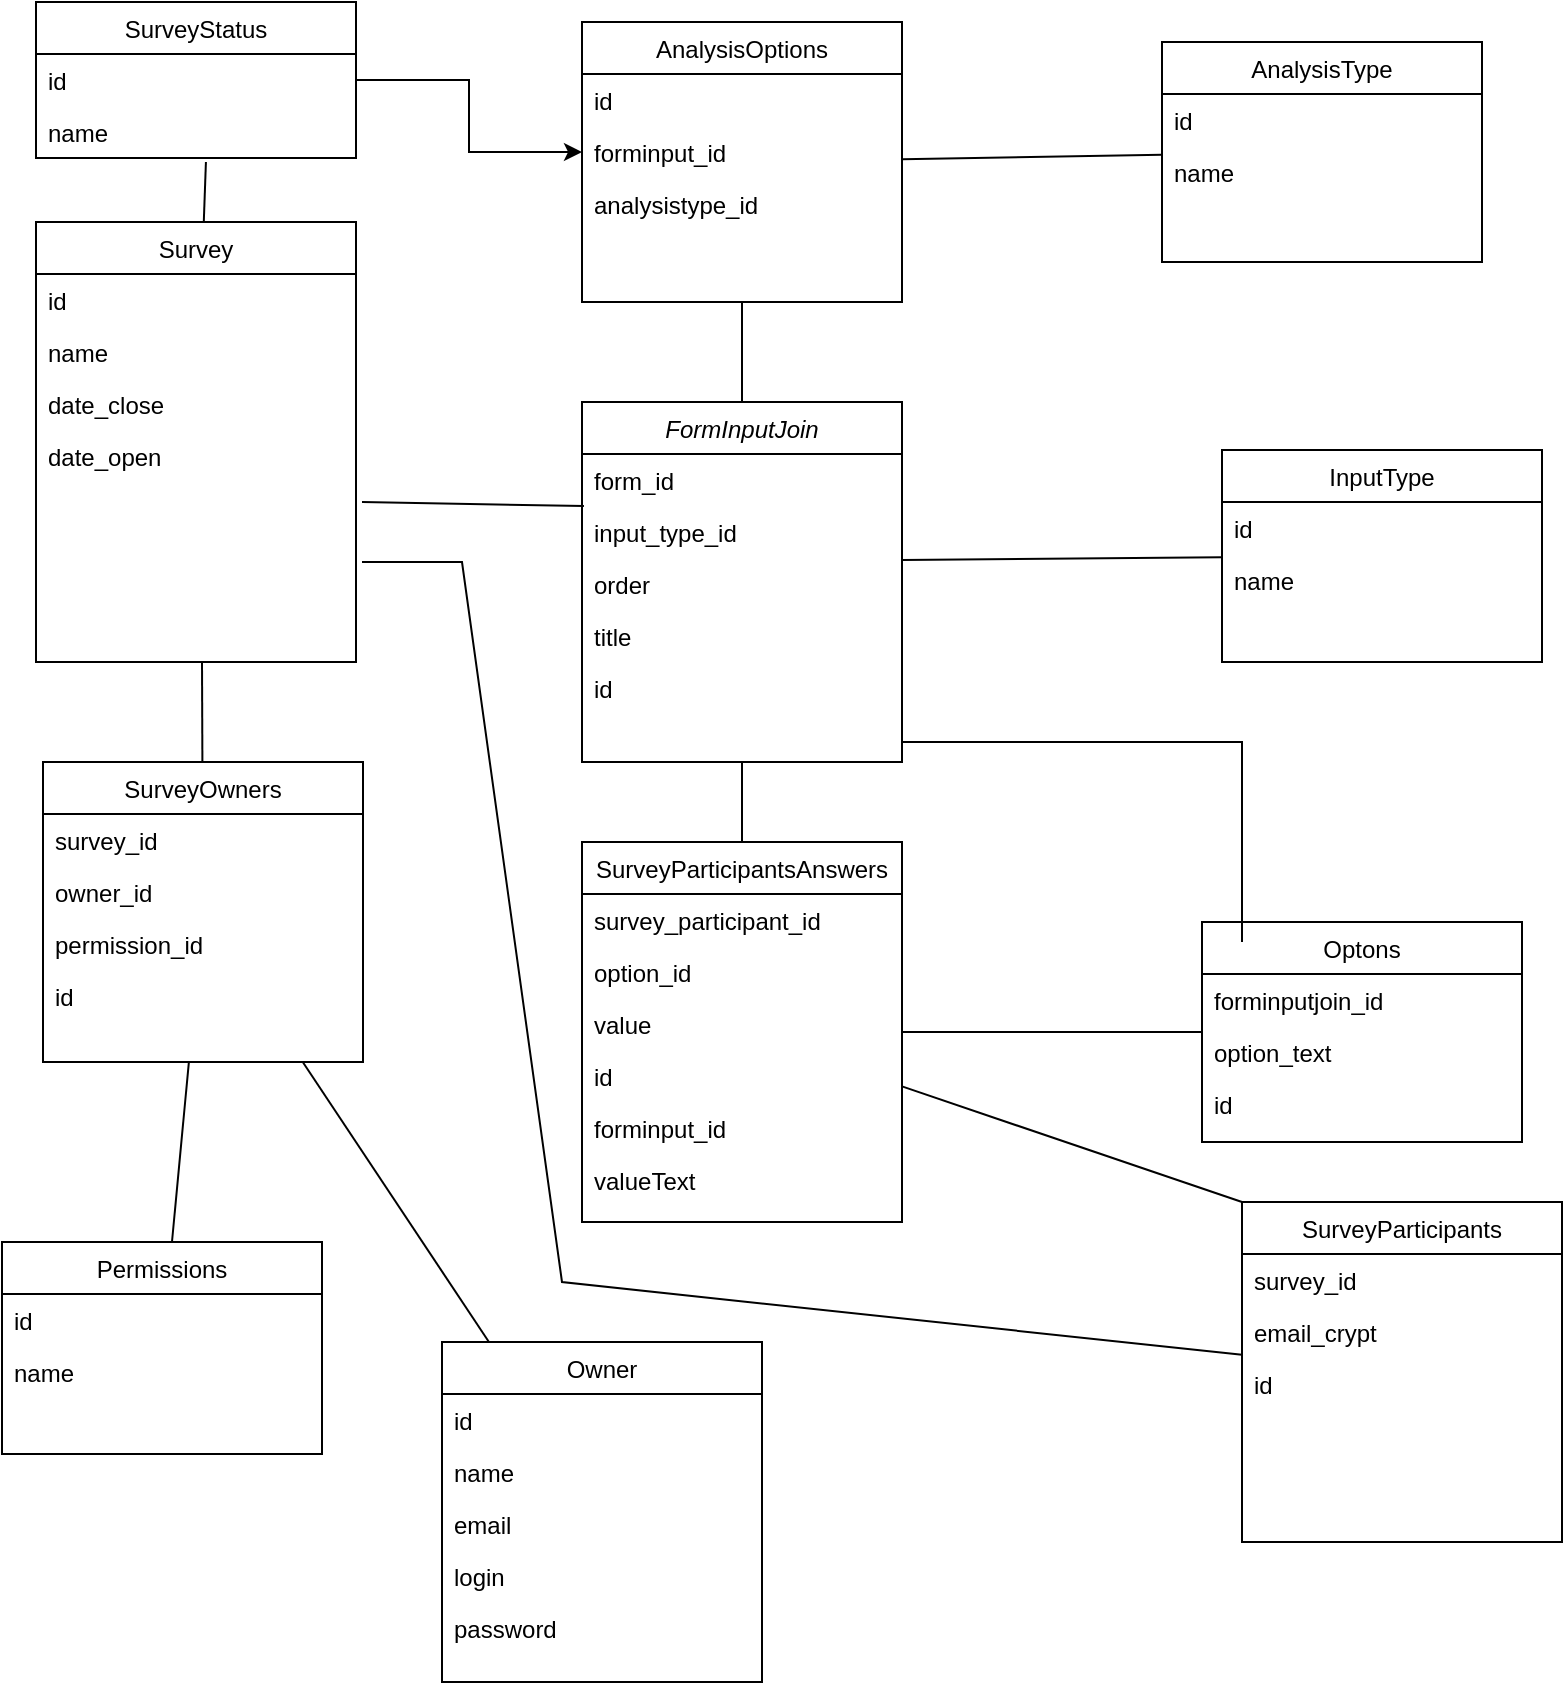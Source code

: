 <mxfile version="22.1.5" type="github">
  <diagram id="C5RBs43oDa-KdzZeNtuy" name="Page-1">
    <mxGraphModel dx="1434" dy="726" grid="1" gridSize="10" guides="1" tooltips="1" connect="1" arrows="1" fold="1" page="1" pageScale="1" pageWidth="827" pageHeight="1169" math="0" shadow="0">
      <root>
        <mxCell id="WIyWlLk6GJQsqaUBKTNV-0" />
        <mxCell id="WIyWlLk6GJQsqaUBKTNV-1" parent="WIyWlLk6GJQsqaUBKTNV-0" />
        <mxCell id="zkfFHV4jXpPFQw0GAbJ--0" value="FormInputJoin" style="swimlane;fontStyle=2;align=center;verticalAlign=top;childLayout=stackLayout;horizontal=1;startSize=26;horizontalStack=0;resizeParent=1;resizeLast=0;collapsible=1;marginBottom=0;rounded=0;shadow=0;strokeWidth=1;" parent="WIyWlLk6GJQsqaUBKTNV-1" vertex="1">
          <mxGeometry x="310" y="270" width="160" height="180" as="geometry">
            <mxRectangle x="230" y="140" width="160" height="26" as="alternateBounds" />
          </mxGeometry>
        </mxCell>
        <mxCell id="zkfFHV4jXpPFQw0GAbJ--1" value="form_id" style="text;align=left;verticalAlign=top;spacingLeft=4;spacingRight=4;overflow=hidden;rotatable=0;points=[[0,0.5],[1,0.5]];portConstraint=eastwest;" parent="zkfFHV4jXpPFQw0GAbJ--0" vertex="1">
          <mxGeometry y="26" width="160" height="26" as="geometry" />
        </mxCell>
        <mxCell id="zkfFHV4jXpPFQw0GAbJ--2" value="input_type_id" style="text;align=left;verticalAlign=top;spacingLeft=4;spacingRight=4;overflow=hidden;rotatable=0;points=[[0,0.5],[1,0.5]];portConstraint=eastwest;rounded=0;shadow=0;html=0;" parent="zkfFHV4jXpPFQw0GAbJ--0" vertex="1">
          <mxGeometry y="52" width="160" height="26" as="geometry" />
        </mxCell>
        <mxCell id="zkfFHV4jXpPFQw0GAbJ--3" value="order" style="text;align=left;verticalAlign=top;spacingLeft=4;spacingRight=4;overflow=hidden;rotatable=0;points=[[0,0.5],[1,0.5]];portConstraint=eastwest;rounded=0;shadow=0;html=0;" parent="zkfFHV4jXpPFQw0GAbJ--0" vertex="1">
          <mxGeometry y="78" width="160" height="26" as="geometry" />
        </mxCell>
        <mxCell id="u7bgGWSY8uR-W4dwmGND-0" value="title" style="text;align=left;verticalAlign=top;spacingLeft=4;spacingRight=4;overflow=hidden;rotatable=0;points=[[0,0.5],[1,0.5]];portConstraint=eastwest;rounded=0;shadow=0;html=0;" parent="zkfFHV4jXpPFQw0GAbJ--0" vertex="1">
          <mxGeometry y="104" width="160" height="26" as="geometry" />
        </mxCell>
        <mxCell id="8-GbtZwTEeItu25B0TSr-12" value="id" style="text;align=left;verticalAlign=top;spacingLeft=4;spacingRight=4;overflow=hidden;rotatable=0;points=[[0,0.5],[1,0.5]];portConstraint=eastwest;rounded=0;shadow=0;html=0;" parent="zkfFHV4jXpPFQw0GAbJ--0" vertex="1">
          <mxGeometry y="130" width="160" height="26" as="geometry" />
        </mxCell>
        <mxCell id="zkfFHV4jXpPFQw0GAbJ--17" value="InputType" style="swimlane;fontStyle=0;align=center;verticalAlign=top;childLayout=stackLayout;horizontal=1;startSize=26;horizontalStack=0;resizeParent=1;resizeLast=0;collapsible=1;marginBottom=0;rounded=0;shadow=0;strokeWidth=1;" parent="WIyWlLk6GJQsqaUBKTNV-1" vertex="1">
          <mxGeometry x="630" y="294" width="160" height="106" as="geometry">
            <mxRectangle x="550" y="140" width="160" height="26" as="alternateBounds" />
          </mxGeometry>
        </mxCell>
        <mxCell id="zkfFHV4jXpPFQw0GAbJ--18" value="id&#xa;" style="text;align=left;verticalAlign=top;spacingLeft=4;spacingRight=4;overflow=hidden;rotatable=0;points=[[0,0.5],[1,0.5]];portConstraint=eastwest;" parent="zkfFHV4jXpPFQw0GAbJ--17" vertex="1">
          <mxGeometry y="26" width="160" height="26" as="geometry" />
        </mxCell>
        <mxCell id="zkfFHV4jXpPFQw0GAbJ--19" value="name" style="text;align=left;verticalAlign=top;spacingLeft=4;spacingRight=4;overflow=hidden;rotatable=0;points=[[0,0.5],[1,0.5]];portConstraint=eastwest;rounded=0;shadow=0;html=0;" parent="zkfFHV4jXpPFQw0GAbJ--17" vertex="1">
          <mxGeometry y="52" width="160" height="26" as="geometry" />
        </mxCell>
        <mxCell id="kOu6i0DTDplSP8PJNy0f-0" value="Survey" style="swimlane;fontStyle=0;align=center;verticalAlign=top;childLayout=stackLayout;horizontal=1;startSize=26;horizontalStack=0;resizeParent=1;resizeLast=0;collapsible=1;marginBottom=0;rounded=0;shadow=0;strokeWidth=1;" parent="WIyWlLk6GJQsqaUBKTNV-1" vertex="1">
          <mxGeometry x="37" y="180" width="160" height="220" as="geometry">
            <mxRectangle x="550" y="140" width="160" height="26" as="alternateBounds" />
          </mxGeometry>
        </mxCell>
        <mxCell id="kOu6i0DTDplSP8PJNy0f-1" value="id&#xa;" style="text;align=left;verticalAlign=top;spacingLeft=4;spacingRight=4;overflow=hidden;rotatable=0;points=[[0,0.5],[1,0.5]];portConstraint=eastwest;" parent="kOu6i0DTDplSP8PJNy0f-0" vertex="1">
          <mxGeometry y="26" width="160" height="26" as="geometry" />
        </mxCell>
        <mxCell id="kOu6i0DTDplSP8PJNy0f-2" value="name" style="text;align=left;verticalAlign=top;spacingLeft=4;spacingRight=4;overflow=hidden;rotatable=0;points=[[0,0.5],[1,0.5]];portConstraint=eastwest;rounded=0;shadow=0;html=0;" parent="kOu6i0DTDplSP8PJNy0f-0" vertex="1">
          <mxGeometry y="52" width="160" height="26" as="geometry" />
        </mxCell>
        <mxCell id="kOu6i0DTDplSP8PJNy0f-6" value="date_close" style="text;align=left;verticalAlign=top;spacingLeft=4;spacingRight=4;overflow=hidden;rotatable=0;points=[[0,0.5],[1,0.5]];portConstraint=eastwest;rounded=0;shadow=0;html=0;" parent="kOu6i0DTDplSP8PJNy0f-0" vertex="1">
          <mxGeometry y="78" width="160" height="26" as="geometry" />
        </mxCell>
        <mxCell id="kOu6i0DTDplSP8PJNy0f-7" value="date_open" style="text;align=left;verticalAlign=top;spacingLeft=4;spacingRight=4;overflow=hidden;rotatable=0;points=[[0,0.5],[1,0.5]];portConstraint=eastwest;rounded=0;shadow=0;html=0;" parent="kOu6i0DTDplSP8PJNy0f-0" vertex="1">
          <mxGeometry y="104" width="160" height="26" as="geometry" />
        </mxCell>
        <mxCell id="kOu6i0DTDplSP8PJNy0f-10" value="" style="endArrow=none;html=1;rounded=0;entryX=0.006;entryY=0;entryDx=0;entryDy=0;entryPerimeter=0;" parent="WIyWlLk6GJQsqaUBKTNV-1" target="zkfFHV4jXpPFQw0GAbJ--2" edge="1">
          <mxGeometry width="50" height="50" relative="1" as="geometry">
            <mxPoint x="200" y="320" as="sourcePoint" />
            <mxPoint x="440" y="400" as="targetPoint" />
          </mxGeometry>
        </mxCell>
        <mxCell id="u7bgGWSY8uR-W4dwmGND-2" value="Owner" style="swimlane;fontStyle=0;align=center;verticalAlign=top;childLayout=stackLayout;horizontal=1;startSize=26;horizontalStack=0;resizeParent=1;resizeLast=0;collapsible=1;marginBottom=0;rounded=0;shadow=0;strokeWidth=1;" parent="WIyWlLk6GJQsqaUBKTNV-1" vertex="1">
          <mxGeometry x="240" y="740" width="160" height="170" as="geometry">
            <mxRectangle x="550" y="140" width="160" height="26" as="alternateBounds" />
          </mxGeometry>
        </mxCell>
        <mxCell id="u7bgGWSY8uR-W4dwmGND-3" value="id&#xa;" style="text;align=left;verticalAlign=top;spacingLeft=4;spacingRight=4;overflow=hidden;rotatable=0;points=[[0,0.5],[1,0.5]];portConstraint=eastwest;" parent="u7bgGWSY8uR-W4dwmGND-2" vertex="1">
          <mxGeometry y="26" width="160" height="26" as="geometry" />
        </mxCell>
        <mxCell id="u7bgGWSY8uR-W4dwmGND-5" value="name" style="text;align=left;verticalAlign=top;spacingLeft=4;spacingRight=4;overflow=hidden;rotatable=0;points=[[0,0.5],[1,0.5]];portConstraint=eastwest;rounded=0;shadow=0;html=0;" parent="u7bgGWSY8uR-W4dwmGND-2" vertex="1">
          <mxGeometry y="52" width="160" height="26" as="geometry" />
        </mxCell>
        <mxCell id="u7bgGWSY8uR-W4dwmGND-6" value="email" style="text;align=left;verticalAlign=top;spacingLeft=4;spacingRight=4;overflow=hidden;rotatable=0;points=[[0,0.5],[1,0.5]];portConstraint=eastwest;rounded=0;shadow=0;html=0;" parent="u7bgGWSY8uR-W4dwmGND-2" vertex="1">
          <mxGeometry y="78" width="160" height="26" as="geometry" />
        </mxCell>
        <mxCell id="u7bgGWSY8uR-W4dwmGND-7" value="login" style="text;align=left;verticalAlign=top;spacingLeft=4;spacingRight=4;overflow=hidden;rotatable=0;points=[[0,0.5],[1,0.5]];portConstraint=eastwest;rounded=0;shadow=0;html=0;" parent="u7bgGWSY8uR-W4dwmGND-2" vertex="1">
          <mxGeometry y="104" width="160" height="26" as="geometry" />
        </mxCell>
        <mxCell id="u7bgGWSY8uR-W4dwmGND-8" value="password" style="text;align=left;verticalAlign=top;spacingLeft=4;spacingRight=4;overflow=hidden;rotatable=0;points=[[0,0.5],[1,0.5]];portConstraint=eastwest;rounded=0;shadow=0;html=0;" parent="u7bgGWSY8uR-W4dwmGND-2" vertex="1">
          <mxGeometry y="130" width="160" height="26" as="geometry" />
        </mxCell>
        <mxCell id="u7bgGWSY8uR-W4dwmGND-10" value="SurveyOwners" style="swimlane;fontStyle=0;align=center;verticalAlign=top;childLayout=stackLayout;horizontal=1;startSize=26;horizontalStack=0;resizeParent=1;resizeLast=0;collapsible=1;marginBottom=0;rounded=0;shadow=0;strokeWidth=1;" parent="WIyWlLk6GJQsqaUBKTNV-1" vertex="1">
          <mxGeometry x="40.5" y="450" width="160" height="150" as="geometry">
            <mxRectangle x="550" y="140" width="160" height="26" as="alternateBounds" />
          </mxGeometry>
        </mxCell>
        <mxCell id="u7bgGWSY8uR-W4dwmGND-11" value="survey_id" style="text;align=left;verticalAlign=top;spacingLeft=4;spacingRight=4;overflow=hidden;rotatable=0;points=[[0,0.5],[1,0.5]];portConstraint=eastwest;" parent="u7bgGWSY8uR-W4dwmGND-10" vertex="1">
          <mxGeometry y="26" width="160" height="26" as="geometry" />
        </mxCell>
        <mxCell id="u7bgGWSY8uR-W4dwmGND-12" value="owner_id" style="text;align=left;verticalAlign=top;spacingLeft=4;spacingRight=4;overflow=hidden;rotatable=0;points=[[0,0.5],[1,0.5]];portConstraint=eastwest;rounded=0;shadow=0;html=0;" parent="u7bgGWSY8uR-W4dwmGND-10" vertex="1">
          <mxGeometry y="52" width="160" height="26" as="geometry" />
        </mxCell>
        <mxCell id="u7bgGWSY8uR-W4dwmGND-13" value="permission_id" style="text;align=left;verticalAlign=top;spacingLeft=4;spacingRight=4;overflow=hidden;rotatable=0;points=[[0,0.5],[1,0.5]];portConstraint=eastwest;rounded=0;shadow=0;html=0;" parent="u7bgGWSY8uR-W4dwmGND-10" vertex="1">
          <mxGeometry y="78" width="160" height="26" as="geometry" />
        </mxCell>
        <mxCell id="8-GbtZwTEeItu25B0TSr-10" value="id" style="text;align=left;verticalAlign=top;spacingLeft=4;spacingRight=4;overflow=hidden;rotatable=0;points=[[0,0.5],[1,0.5]];portConstraint=eastwest;rounded=0;shadow=0;html=0;" parent="u7bgGWSY8uR-W4dwmGND-10" vertex="1">
          <mxGeometry y="104" width="160" height="26" as="geometry" />
        </mxCell>
        <mxCell id="u7bgGWSY8uR-W4dwmGND-18" value="Optons" style="swimlane;fontStyle=0;align=center;verticalAlign=top;childLayout=stackLayout;horizontal=1;startSize=26;horizontalStack=0;resizeParent=1;resizeLast=0;collapsible=1;marginBottom=0;rounded=0;shadow=0;strokeWidth=1;" parent="WIyWlLk6GJQsqaUBKTNV-1" vertex="1">
          <mxGeometry x="620" y="530" width="160" height="110" as="geometry">
            <mxRectangle x="550" y="140" width="160" height="26" as="alternateBounds" />
          </mxGeometry>
        </mxCell>
        <mxCell id="u7bgGWSY8uR-W4dwmGND-19" value="forminputjoin_id" style="text;align=left;verticalAlign=top;spacingLeft=4;spacingRight=4;overflow=hidden;rotatable=0;points=[[0,0.5],[1,0.5]];portConstraint=eastwest;" parent="u7bgGWSY8uR-W4dwmGND-18" vertex="1">
          <mxGeometry y="26" width="160" height="26" as="geometry" />
        </mxCell>
        <mxCell id="u7bgGWSY8uR-W4dwmGND-20" value="option_text" style="text;align=left;verticalAlign=top;spacingLeft=4;spacingRight=4;overflow=hidden;rotatable=0;points=[[0,0.5],[1,0.5]];portConstraint=eastwest;rounded=0;shadow=0;html=0;" parent="u7bgGWSY8uR-W4dwmGND-18" vertex="1">
          <mxGeometry y="52" width="160" height="26" as="geometry" />
        </mxCell>
        <mxCell id="u7bgGWSY8uR-W4dwmGND-37" value="id&#xa;" style="text;align=left;verticalAlign=top;spacingLeft=4;spacingRight=4;overflow=hidden;rotatable=0;points=[[0,0.5],[1,0.5]];portConstraint=eastwest;" parent="u7bgGWSY8uR-W4dwmGND-18" vertex="1">
          <mxGeometry y="78" width="160" height="26" as="geometry" />
        </mxCell>
        <mxCell id="u7bgGWSY8uR-W4dwmGND-24" value="SurveyParticipants" style="swimlane;fontStyle=0;align=center;verticalAlign=top;childLayout=stackLayout;horizontal=1;startSize=26;horizontalStack=0;resizeParent=1;resizeLast=0;collapsible=1;marginBottom=0;rounded=0;shadow=0;strokeWidth=1;" parent="WIyWlLk6GJQsqaUBKTNV-1" vertex="1">
          <mxGeometry x="640" y="670" width="160" height="170" as="geometry">
            <mxRectangle x="550" y="140" width="160" height="26" as="alternateBounds" />
          </mxGeometry>
        </mxCell>
        <mxCell id="u7bgGWSY8uR-W4dwmGND-25" value="survey_id" style="text;align=left;verticalAlign=top;spacingLeft=4;spacingRight=4;overflow=hidden;rotatable=0;points=[[0,0.5],[1,0.5]];portConstraint=eastwest;" parent="u7bgGWSY8uR-W4dwmGND-24" vertex="1">
          <mxGeometry y="26" width="160" height="26" as="geometry" />
        </mxCell>
        <mxCell id="u7bgGWSY8uR-W4dwmGND-26" value="email_crypt" style="text;align=left;verticalAlign=top;spacingLeft=4;spacingRight=4;overflow=hidden;rotatable=0;points=[[0,0.5],[1,0.5]];portConstraint=eastwest;rounded=0;shadow=0;html=0;" parent="u7bgGWSY8uR-W4dwmGND-24" vertex="1">
          <mxGeometry y="52" width="160" height="26" as="geometry" />
        </mxCell>
        <mxCell id="u7bgGWSY8uR-W4dwmGND-30" value="id&#xa;" style="text;align=left;verticalAlign=top;spacingLeft=4;spacingRight=4;overflow=hidden;rotatable=0;points=[[0,0.5],[1,0.5]];portConstraint=eastwest;" parent="u7bgGWSY8uR-W4dwmGND-24" vertex="1">
          <mxGeometry y="78" width="160" height="26" as="geometry" />
        </mxCell>
        <mxCell id="u7bgGWSY8uR-W4dwmGND-31" value="SurveyParticipantsAnswers" style="swimlane;fontStyle=0;align=center;verticalAlign=top;childLayout=stackLayout;horizontal=1;startSize=26;horizontalStack=0;resizeParent=1;resizeLast=0;collapsible=1;marginBottom=0;rounded=0;shadow=0;strokeWidth=1;" parent="WIyWlLk6GJQsqaUBKTNV-1" vertex="1">
          <mxGeometry x="310" y="490" width="160" height="190" as="geometry">
            <mxRectangle x="550" y="140" width="160" height="26" as="alternateBounds" />
          </mxGeometry>
        </mxCell>
        <mxCell id="u7bgGWSY8uR-W4dwmGND-32" value="survey_participant_id" style="text;align=left;verticalAlign=top;spacingLeft=4;spacingRight=4;overflow=hidden;rotatable=0;points=[[0,0.5],[1,0.5]];portConstraint=eastwest;" parent="u7bgGWSY8uR-W4dwmGND-31" vertex="1">
          <mxGeometry y="26" width="160" height="26" as="geometry" />
        </mxCell>
        <mxCell id="u7bgGWSY8uR-W4dwmGND-33" value="option_id" style="text;align=left;verticalAlign=top;spacingLeft=4;spacingRight=4;overflow=hidden;rotatable=0;points=[[0,0.5],[1,0.5]];portConstraint=eastwest;rounded=0;shadow=0;html=0;" parent="u7bgGWSY8uR-W4dwmGND-31" vertex="1">
          <mxGeometry y="52" width="160" height="26" as="geometry" />
        </mxCell>
        <mxCell id="u7bgGWSY8uR-W4dwmGND-34" value="value" style="text;align=left;verticalAlign=top;spacingLeft=4;spacingRight=4;overflow=hidden;rotatable=0;points=[[0,0.5],[1,0.5]];portConstraint=eastwest;rounded=0;shadow=0;html=0;" parent="u7bgGWSY8uR-W4dwmGND-31" vertex="1">
          <mxGeometry y="78" width="160" height="26" as="geometry" />
        </mxCell>
        <mxCell id="u7bgGWSY8uR-W4dwmGND-36" value="id&#xa;" style="text;align=left;verticalAlign=top;spacingLeft=4;spacingRight=4;overflow=hidden;rotatable=0;points=[[0,0.5],[1,0.5]];portConstraint=eastwest;" parent="u7bgGWSY8uR-W4dwmGND-31" vertex="1">
          <mxGeometry y="104" width="160" height="26" as="geometry" />
        </mxCell>
        <mxCell id="8-GbtZwTEeItu25B0TSr-8" value="forminput_id" style="text;align=left;verticalAlign=top;spacingLeft=4;spacingRight=4;overflow=hidden;rotatable=0;points=[[0,0.5],[1,0.5]];portConstraint=eastwest;rounded=0;shadow=0;html=0;" parent="u7bgGWSY8uR-W4dwmGND-31" vertex="1">
          <mxGeometry y="130" width="160" height="26" as="geometry" />
        </mxCell>
        <mxCell id="8-GbtZwTEeItu25B0TSr-24" value="valueText" style="text;align=left;verticalAlign=top;spacingLeft=4;spacingRight=4;overflow=hidden;rotatable=0;points=[[0,0.5],[1,0.5]];portConstraint=eastwest;rounded=0;shadow=0;html=0;" parent="u7bgGWSY8uR-W4dwmGND-31" vertex="1">
          <mxGeometry y="156" width="160" height="26" as="geometry" />
        </mxCell>
        <mxCell id="8-GbtZwTEeItu25B0TSr-0" value="" style="endArrow=none;html=1;rounded=0;" parent="WIyWlLk6GJQsqaUBKTNV-1" source="u7bgGWSY8uR-W4dwmGND-10" edge="1">
          <mxGeometry width="50" height="50" relative="1" as="geometry">
            <mxPoint x="373" y="486" as="sourcePoint" />
            <mxPoint x="120" y="400" as="targetPoint" />
          </mxGeometry>
        </mxCell>
        <mxCell id="8-GbtZwTEeItu25B0TSr-1" value="" style="endArrow=none;html=1;rounded=0;" parent="WIyWlLk6GJQsqaUBKTNV-1" source="u7bgGWSY8uR-W4dwmGND-2" target="u7bgGWSY8uR-W4dwmGND-10" edge="1">
          <mxGeometry width="50" height="50" relative="1" as="geometry">
            <mxPoint x="450" y="520" as="sourcePoint" />
            <mxPoint x="500" y="470" as="targetPoint" />
          </mxGeometry>
        </mxCell>
        <mxCell id="8-GbtZwTEeItu25B0TSr-2" value="" style="endArrow=none;html=1;rounded=0;" parent="WIyWlLk6GJQsqaUBKTNV-1" source="u7bgGWSY8uR-W4dwmGND-24" edge="1">
          <mxGeometry width="50" height="50" relative="1" as="geometry">
            <mxPoint x="450" y="520" as="sourcePoint" />
            <mxPoint x="200" y="350" as="targetPoint" />
            <Array as="points">
              <mxPoint x="300" y="710" />
              <mxPoint x="250" y="350" />
            </Array>
          </mxGeometry>
        </mxCell>
        <mxCell id="8-GbtZwTEeItu25B0TSr-3" value="" style="endArrow=none;html=1;rounded=0;exitX=0.125;exitY=0.091;exitDx=0;exitDy=0;exitPerimeter=0;" parent="WIyWlLk6GJQsqaUBKTNV-1" source="u7bgGWSY8uR-W4dwmGND-18" edge="1">
          <mxGeometry width="50" height="50" relative="1" as="geometry">
            <mxPoint x="450" y="520" as="sourcePoint" />
            <mxPoint x="470" y="440" as="targetPoint" />
            <Array as="points">
              <mxPoint x="640" y="440" />
            </Array>
          </mxGeometry>
        </mxCell>
        <mxCell id="8-GbtZwTEeItu25B0TSr-4" value="" style="endArrow=none;html=1;rounded=0;" parent="WIyWlLk6GJQsqaUBKTNV-1" source="u7bgGWSY8uR-W4dwmGND-31" target="u7bgGWSY8uR-W4dwmGND-18" edge="1">
          <mxGeometry width="50" height="50" relative="1" as="geometry">
            <mxPoint x="450" y="520" as="sourcePoint" />
            <mxPoint x="500" y="470" as="targetPoint" />
          </mxGeometry>
        </mxCell>
        <mxCell id="8-GbtZwTEeItu25B0TSr-5" value="" style="endArrow=none;html=1;rounded=0;" parent="WIyWlLk6GJQsqaUBKTNV-1" source="u7bgGWSY8uR-W4dwmGND-24" target="u7bgGWSY8uR-W4dwmGND-31" edge="1">
          <mxGeometry width="50" height="50" relative="1" as="geometry">
            <mxPoint x="450" y="520" as="sourcePoint" />
            <mxPoint x="500" y="470" as="targetPoint" />
            <Array as="points">
              <mxPoint x="640" y="670" />
            </Array>
          </mxGeometry>
        </mxCell>
        <mxCell id="8-GbtZwTEeItu25B0TSr-9" value="" style="endArrow=none;html=1;rounded=0;" parent="WIyWlLk6GJQsqaUBKTNV-1" source="u7bgGWSY8uR-W4dwmGND-31" target="zkfFHV4jXpPFQw0GAbJ--0" edge="1">
          <mxGeometry width="50" height="50" relative="1" as="geometry">
            <mxPoint x="450" y="520" as="sourcePoint" />
            <mxPoint x="500" y="470" as="targetPoint" />
          </mxGeometry>
        </mxCell>
        <mxCell id="8-GbtZwTEeItu25B0TSr-13" value="AnalysisOptions" style="swimlane;fontStyle=0;align=center;verticalAlign=top;childLayout=stackLayout;horizontal=1;startSize=26;horizontalStack=0;resizeParent=1;resizeLast=0;collapsible=1;marginBottom=0;rounded=0;shadow=0;strokeWidth=1;" parent="WIyWlLk6GJQsqaUBKTNV-1" vertex="1">
          <mxGeometry x="310" y="80" width="160" height="140" as="geometry">
            <mxRectangle x="550" y="140" width="160" height="26" as="alternateBounds" />
          </mxGeometry>
        </mxCell>
        <mxCell id="8-GbtZwTEeItu25B0TSr-14" value="id&#xa;" style="text;align=left;verticalAlign=top;spacingLeft=4;spacingRight=4;overflow=hidden;rotatable=0;points=[[0,0.5],[1,0.5]];portConstraint=eastwest;" parent="8-GbtZwTEeItu25B0TSr-13" vertex="1">
          <mxGeometry y="26" width="160" height="26" as="geometry" />
        </mxCell>
        <mxCell id="8-GbtZwTEeItu25B0TSr-15" value="forminput_id" style="text;align=left;verticalAlign=top;spacingLeft=4;spacingRight=4;overflow=hidden;rotatable=0;points=[[0,0.5],[1,0.5]];portConstraint=eastwest;rounded=0;shadow=0;html=0;" parent="8-GbtZwTEeItu25B0TSr-13" vertex="1">
          <mxGeometry y="52" width="160" height="26" as="geometry" />
        </mxCell>
        <mxCell id="8-GbtZwTEeItu25B0TSr-16" value="analysistype_id" style="text;align=left;verticalAlign=top;spacingLeft=4;spacingRight=4;overflow=hidden;rotatable=0;points=[[0,0.5],[1,0.5]];portConstraint=eastwest;rounded=0;shadow=0;html=0;" parent="8-GbtZwTEeItu25B0TSr-13" vertex="1">
          <mxGeometry y="78" width="160" height="26" as="geometry" />
        </mxCell>
        <mxCell id="8-GbtZwTEeItu25B0TSr-17" value="" style="endArrow=none;html=1;rounded=0;" parent="WIyWlLk6GJQsqaUBKTNV-1" source="zkfFHV4jXpPFQw0GAbJ--0" target="8-GbtZwTEeItu25B0TSr-13" edge="1">
          <mxGeometry width="50" height="50" relative="1" as="geometry">
            <mxPoint x="450" y="520" as="sourcePoint" />
            <mxPoint x="500" y="470" as="targetPoint" />
          </mxGeometry>
        </mxCell>
        <mxCell id="8-GbtZwTEeItu25B0TSr-18" value="AnalysisType" style="swimlane;fontStyle=0;align=center;verticalAlign=top;childLayout=stackLayout;horizontal=1;startSize=26;horizontalStack=0;resizeParent=1;resizeLast=0;collapsible=1;marginBottom=0;rounded=0;shadow=0;strokeWidth=1;" parent="WIyWlLk6GJQsqaUBKTNV-1" vertex="1">
          <mxGeometry x="600" y="90" width="160" height="110" as="geometry">
            <mxRectangle x="550" y="140" width="160" height="26" as="alternateBounds" />
          </mxGeometry>
        </mxCell>
        <mxCell id="8-GbtZwTEeItu25B0TSr-19" value="id" style="text;align=left;verticalAlign=top;spacingLeft=4;spacingRight=4;overflow=hidden;rotatable=0;points=[[0,0.5],[1,0.5]];portConstraint=eastwest;" parent="8-GbtZwTEeItu25B0TSr-18" vertex="1">
          <mxGeometry y="26" width="160" height="26" as="geometry" />
        </mxCell>
        <mxCell id="8-GbtZwTEeItu25B0TSr-20" value="name" style="text;align=left;verticalAlign=top;spacingLeft=4;spacingRight=4;overflow=hidden;rotatable=0;points=[[0,0.5],[1,0.5]];portConstraint=eastwest;rounded=0;shadow=0;html=0;" parent="8-GbtZwTEeItu25B0TSr-18" vertex="1">
          <mxGeometry y="52" width="160" height="26" as="geometry" />
        </mxCell>
        <mxCell id="8-GbtZwTEeItu25B0TSr-22" value="" style="endArrow=none;html=1;rounded=0;" parent="WIyWlLk6GJQsqaUBKTNV-1" source="8-GbtZwTEeItu25B0TSr-13" target="8-GbtZwTEeItu25B0TSr-18" edge="1">
          <mxGeometry width="50" height="50" relative="1" as="geometry">
            <mxPoint x="450" y="520" as="sourcePoint" />
            <mxPoint x="500" y="470" as="targetPoint" />
          </mxGeometry>
        </mxCell>
        <mxCell id="8-GbtZwTEeItu25B0TSr-23" value="" style="endArrow=none;html=1;rounded=0;exitX=1;exitY=0.038;exitDx=0;exitDy=0;exitPerimeter=0;" parent="WIyWlLk6GJQsqaUBKTNV-1" source="zkfFHV4jXpPFQw0GAbJ--3" target="zkfFHV4jXpPFQw0GAbJ--17" edge="1">
          <mxGeometry width="50" height="50" relative="1" as="geometry">
            <mxPoint x="450" y="520" as="sourcePoint" />
            <mxPoint x="500" y="470" as="targetPoint" />
          </mxGeometry>
        </mxCell>
        <mxCell id="FLMcfcCPaVBWkpBxLue3-0" value="Permissions" style="swimlane;fontStyle=0;align=center;verticalAlign=top;childLayout=stackLayout;horizontal=1;startSize=26;horizontalStack=0;resizeParent=1;resizeLast=0;collapsible=1;marginBottom=0;rounded=0;shadow=0;strokeWidth=1;" parent="WIyWlLk6GJQsqaUBKTNV-1" vertex="1">
          <mxGeometry x="20" y="690" width="160" height="106" as="geometry">
            <mxRectangle x="550" y="140" width="160" height="26" as="alternateBounds" />
          </mxGeometry>
        </mxCell>
        <mxCell id="FLMcfcCPaVBWkpBxLue3-1" value="id&#xa;" style="text;align=left;verticalAlign=top;spacingLeft=4;spacingRight=4;overflow=hidden;rotatable=0;points=[[0,0.5],[1,0.5]];portConstraint=eastwest;" parent="FLMcfcCPaVBWkpBxLue3-0" vertex="1">
          <mxGeometry y="26" width="160" height="26" as="geometry" />
        </mxCell>
        <mxCell id="FLMcfcCPaVBWkpBxLue3-2" value="name" style="text;align=left;verticalAlign=top;spacingLeft=4;spacingRight=4;overflow=hidden;rotatable=0;points=[[0,0.5],[1,0.5]];portConstraint=eastwest;rounded=0;shadow=0;html=0;" parent="FLMcfcCPaVBWkpBxLue3-0" vertex="1">
          <mxGeometry y="52" width="160" height="26" as="geometry" />
        </mxCell>
        <mxCell id="FLMcfcCPaVBWkpBxLue3-3" value="" style="endArrow=none;html=1;rounded=0;" parent="WIyWlLk6GJQsqaUBKTNV-1" source="FLMcfcCPaVBWkpBxLue3-0" target="u7bgGWSY8uR-W4dwmGND-10" edge="1">
          <mxGeometry width="50" height="50" relative="1" as="geometry">
            <mxPoint x="390" y="600" as="sourcePoint" />
            <mxPoint x="440" y="550" as="targetPoint" />
          </mxGeometry>
        </mxCell>
        <mxCell id="xaTZQaY_MayB-QyOURoL-3" value="" style="edgeStyle=orthogonalEdgeStyle;rounded=0;orthogonalLoop=1;jettySize=auto;html=1;" edge="1" parent="WIyWlLk6GJQsqaUBKTNV-1" source="xaTZQaY_MayB-QyOURoL-0" target="8-GbtZwTEeItu25B0TSr-15">
          <mxGeometry relative="1" as="geometry" />
        </mxCell>
        <mxCell id="xaTZQaY_MayB-QyOURoL-0" value="SurveyStatus" style="swimlane;fontStyle=0;align=center;verticalAlign=top;childLayout=stackLayout;horizontal=1;startSize=26;horizontalStack=0;resizeParent=1;resizeLast=0;collapsible=1;marginBottom=0;rounded=0;shadow=0;strokeWidth=1;" vertex="1" parent="WIyWlLk6GJQsqaUBKTNV-1">
          <mxGeometry x="37" y="70" width="160" height="78" as="geometry">
            <mxRectangle x="550" y="140" width="160" height="26" as="alternateBounds" />
          </mxGeometry>
        </mxCell>
        <mxCell id="xaTZQaY_MayB-QyOURoL-1" value="id" style="text;align=left;verticalAlign=top;spacingLeft=4;spacingRight=4;overflow=hidden;rotatable=0;points=[[0,0.5],[1,0.5]];portConstraint=eastwest;" vertex="1" parent="xaTZQaY_MayB-QyOURoL-0">
          <mxGeometry y="26" width="160" height="26" as="geometry" />
        </mxCell>
        <mxCell id="xaTZQaY_MayB-QyOURoL-2" value="name" style="text;align=left;verticalAlign=top;spacingLeft=4;spacingRight=4;overflow=hidden;rotatable=0;points=[[0,0.5],[1,0.5]];portConstraint=eastwest;rounded=0;shadow=0;html=0;" vertex="1" parent="xaTZQaY_MayB-QyOURoL-0">
          <mxGeometry y="52" width="160" height="26" as="geometry" />
        </mxCell>
        <mxCell id="xaTZQaY_MayB-QyOURoL-4" value="" style="endArrow=none;html=1;rounded=0;entryX=0.531;entryY=1.077;entryDx=0;entryDy=0;entryPerimeter=0;" edge="1" parent="WIyWlLk6GJQsqaUBKTNV-1" source="kOu6i0DTDplSP8PJNy0f-0" target="xaTZQaY_MayB-QyOURoL-2">
          <mxGeometry width="50" height="50" relative="1" as="geometry">
            <mxPoint x="440" y="440" as="sourcePoint" />
            <mxPoint x="490" y="390" as="targetPoint" />
          </mxGeometry>
        </mxCell>
      </root>
    </mxGraphModel>
  </diagram>
</mxfile>
